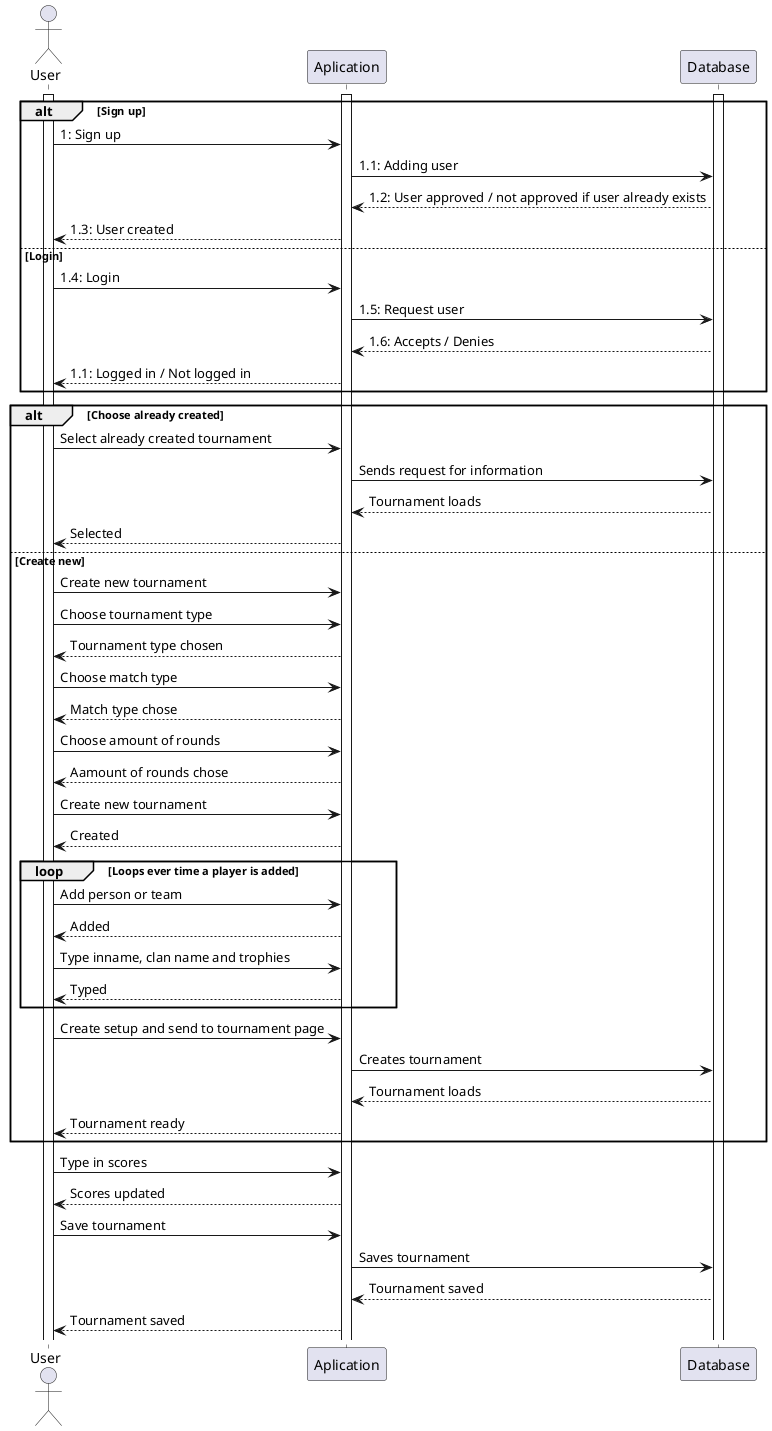 @startuml sequence 


actor User as U
participant Aplication as A
participant Database as D

activate U
activate A
activate D

alt Sign up
    U->A: 1: Sign up 
    A->D: 1.1: Adding user
    D-->A: 1.2: User approved / not approved if user already exists
    A-->U: 1.3: User created
    
else Login
    U->A: 1.4: Login
    A->D: 1.5: Request user
    D-->A: 1.6: Accepts / Denies
    A-->U: 1.1: Logged in / Not logged in
end


alt Choose already created
    U->A: Select already created tournament
    A->D: Sends request for information
    D-->A: Tournament loads
    A-->U: Selected
else Create new
    U->A: Create new tournament
 
    
    
    
        U->A: Choose tournament type
        A-->U: Tournament type chosen
        
        U->A: Choose match type
        A-->U: Match type chose
        
        U->A: Choose amount of rounds
        A-->U: Aamount of rounds chose
        
        U->A: Create new tournament
        
        A-->U: Created
    
    
    loop Loops ever time a player is added
    
        U->A: Add person or team
        A-->U: Added
    
        U->A: Type inname, clan name and trophies
        A-->U: Typed
        
    
        
    end
    U->A: Create setup and send to tournament page
    A->D: Creates tournament
    D-->A: Tournament loads
    A-->U: Tournament ready
end


U->A: Type in scores 
A-->U: Scores updated

U->A: Save tournament
A->D: Saves tournament
D-->A: Tournament saved
A-->U: Tournament saved
